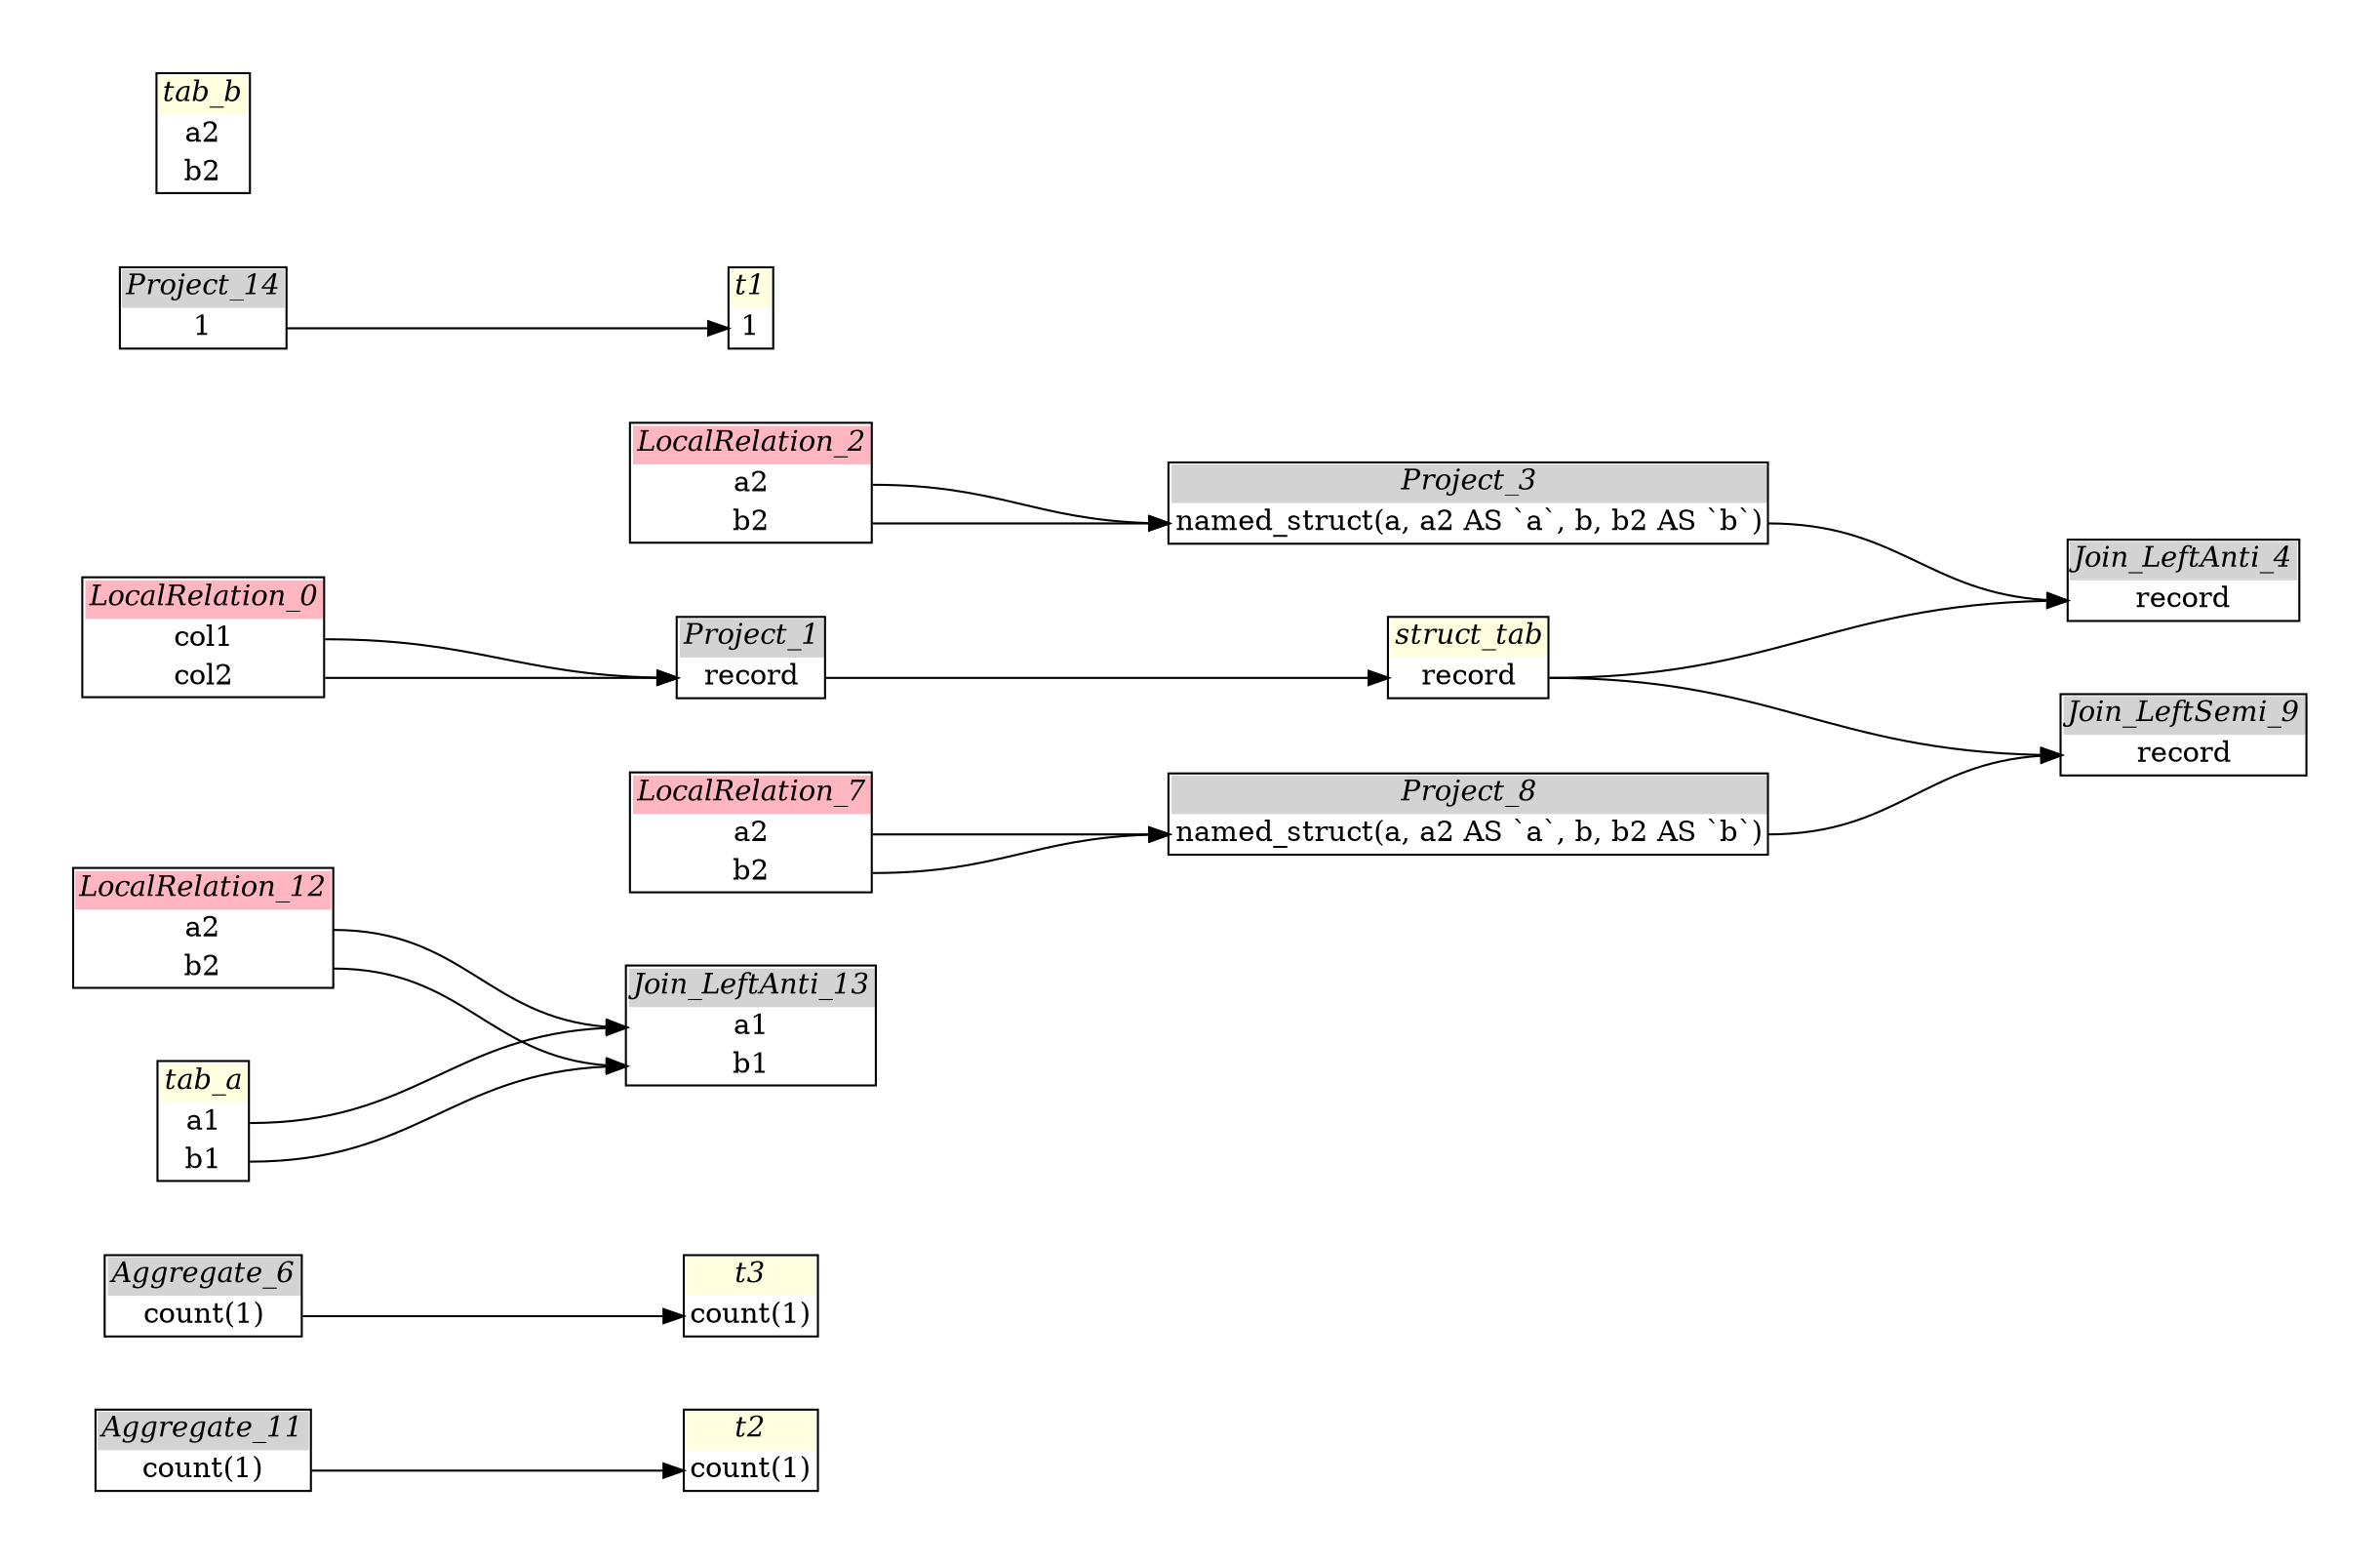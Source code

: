 // Automatically generated by SQLFlowTestSuite


digraph {
  graph [pad="0.5", nodesep="0.5", ranksep="2", fontname="Helvetica"];
  node [shape=plain]
  rankdir=LR;

  
"Aggregate_11" [label=<
<table border="1" cellborder="0" cellspacing="0">
  <tr><td bgcolor="lightgray" port="nodeName"><i>Aggregate_11</i></td></tr>
  <tr><td port="0">count(1)</td></tr>
</table>>];
     

"Aggregate_6" [label=<
<table border="1" cellborder="0" cellspacing="0">
  <tr><td bgcolor="lightgray" port="nodeName"><i>Aggregate_6</i></td></tr>
  <tr><td port="0">count(1)</td></tr>
</table>>];
     

"Join_LeftAnti_13" [label=<
<table border="1" cellborder="0" cellspacing="0">
  <tr><td bgcolor="lightgray" port="nodeName"><i>Join_LeftAnti_13</i></td></tr>
  <tr><td port="0">a1</td></tr>
<tr><td port="1">b1</td></tr>
</table>>];
     

"Join_LeftAnti_4" [label=<
<table border="1" cellborder="0" cellspacing="0">
  <tr><td bgcolor="lightgray" port="nodeName"><i>Join_LeftAnti_4</i></td></tr>
  <tr><td port="0">record</td></tr>
</table>>];
     

"Join_LeftSemi_9" [label=<
<table border="1" cellborder="0" cellspacing="0">
  <tr><td bgcolor="lightgray" port="nodeName"><i>Join_LeftSemi_9</i></td></tr>
  <tr><td port="0">record</td></tr>
</table>>];
     

"LocalRelation_0" [label=<
<table border="1" cellborder="0" cellspacing="0">
  <tr><td bgcolor="lightpink" port="nodeName"><i>LocalRelation_0</i></td></tr>
  <tr><td port="0">col1</td></tr>
<tr><td port="1">col2</td></tr>
</table>>];
     

"LocalRelation_12" [label=<
<table border="1" cellborder="0" cellspacing="0">
  <tr><td bgcolor="lightpink" port="nodeName"><i>LocalRelation_12</i></td></tr>
  <tr><td port="0">a2</td></tr>
<tr><td port="1">b2</td></tr>
</table>>];
     

"LocalRelation_2" [label=<
<table border="1" cellborder="0" cellspacing="0">
  <tr><td bgcolor="lightpink" port="nodeName"><i>LocalRelation_2</i></td></tr>
  <tr><td port="0">a2</td></tr>
<tr><td port="1">b2</td></tr>
</table>>];
     

"LocalRelation_7" [label=<
<table border="1" cellborder="0" cellspacing="0">
  <tr><td bgcolor="lightpink" port="nodeName"><i>LocalRelation_7</i></td></tr>
  <tr><td port="0">a2</td></tr>
<tr><td port="1">b2</td></tr>
</table>>];
     

"Project_1" [label=<
<table border="1" cellborder="0" cellspacing="0">
  <tr><td bgcolor="lightgray" port="nodeName"><i>Project_1</i></td></tr>
  <tr><td port="0">record</td></tr>
</table>>];
     

"Project_14" [label=<
<table border="1" cellborder="0" cellspacing="0">
  <tr><td bgcolor="lightgray" port="nodeName"><i>Project_14</i></td></tr>
  <tr><td port="0">1</td></tr>
</table>>];
     

"Project_3" [label=<
<table border="1" cellborder="0" cellspacing="0">
  <tr><td bgcolor="lightgray" port="nodeName"><i>Project_3</i></td></tr>
  <tr><td port="0">named_struct(a, a2 AS `a`, b, b2 AS `b`)</td></tr>
</table>>];
     

"Project_8" [label=<
<table border="1" cellborder="0" cellspacing="0">
  <tr><td bgcolor="lightgray" port="nodeName"><i>Project_8</i></td></tr>
  <tr><td port="0">named_struct(a, a2 AS `a`, b, b2 AS `b`)</td></tr>
</table>>];
     

"struct_tab" [label=<
<table border="1" cellborder="0" cellspacing="0">
  <tr><td bgcolor="lightyellow" port="nodeName"><i>struct_tab</i></td></tr>
  <tr><td port="0">record</td></tr>
</table>>];
     

"t1" [label=<
<table border="1" cellborder="0" cellspacing="0">
  <tr><td bgcolor="lightyellow" port="nodeName"><i>t1</i></td></tr>
  <tr><td port="0">1</td></tr>
</table>>];
     

"t2" [label=<
<table border="1" cellborder="0" cellspacing="0">
  <tr><td bgcolor="lightyellow" port="nodeName"><i>t2</i></td></tr>
  <tr><td port="0">count(1)</td></tr>
</table>>];
     

"t3" [label=<
<table border="1" cellborder="0" cellspacing="0">
  <tr><td bgcolor="lightyellow" port="nodeName"><i>t3</i></td></tr>
  <tr><td port="0">count(1)</td></tr>
</table>>];
     

"tab_a" [label=<
<table border="1" cellborder="0" cellspacing="0">
  <tr><td bgcolor="lightyellow" port="nodeName"><i>tab_a</i></td></tr>
  <tr><td port="0">a1</td></tr>
<tr><td port="1">b1</td></tr>
</table>>];
     

"tab_b" [label=<
<table border="1" cellborder="0" cellspacing="0">
  <tr><td bgcolor="lightyellow" port="nodeName"><i>tab_b</i></td></tr>
  <tr><td port="0">a2</td></tr>
<tr><td port="1">b2</td></tr>
</table>>];
     
  "Aggregate_11":0 -> "t2":0;
"Aggregate_6":0 -> "t3":0;
"LocalRelation_0":0 -> "Project_1":0;
"LocalRelation_0":1 -> "Project_1":0;
"LocalRelation_12":0 -> "Join_LeftAnti_13":0;
"LocalRelation_12":1 -> "Join_LeftAnti_13":1;
"LocalRelation_2":0 -> "Project_3":0;
"LocalRelation_2":1 -> "Project_3":0;
"LocalRelation_7":0 -> "Project_8":0;
"LocalRelation_7":1 -> "Project_8":0;
"Project_1":0 -> "struct_tab":0;
"Project_14":0 -> "t1":0;
"Project_3":0 -> "Join_LeftAnti_4":0;
"Project_8":0 -> "Join_LeftSemi_9":0;
"struct_tab":0 -> "Join_LeftAnti_4":0;
"struct_tab":0 -> "Join_LeftSemi_9":0;
"tab_a":0 -> "Join_LeftAnti_13":0;
"tab_a":1 -> "Join_LeftAnti_13":1;
}
       